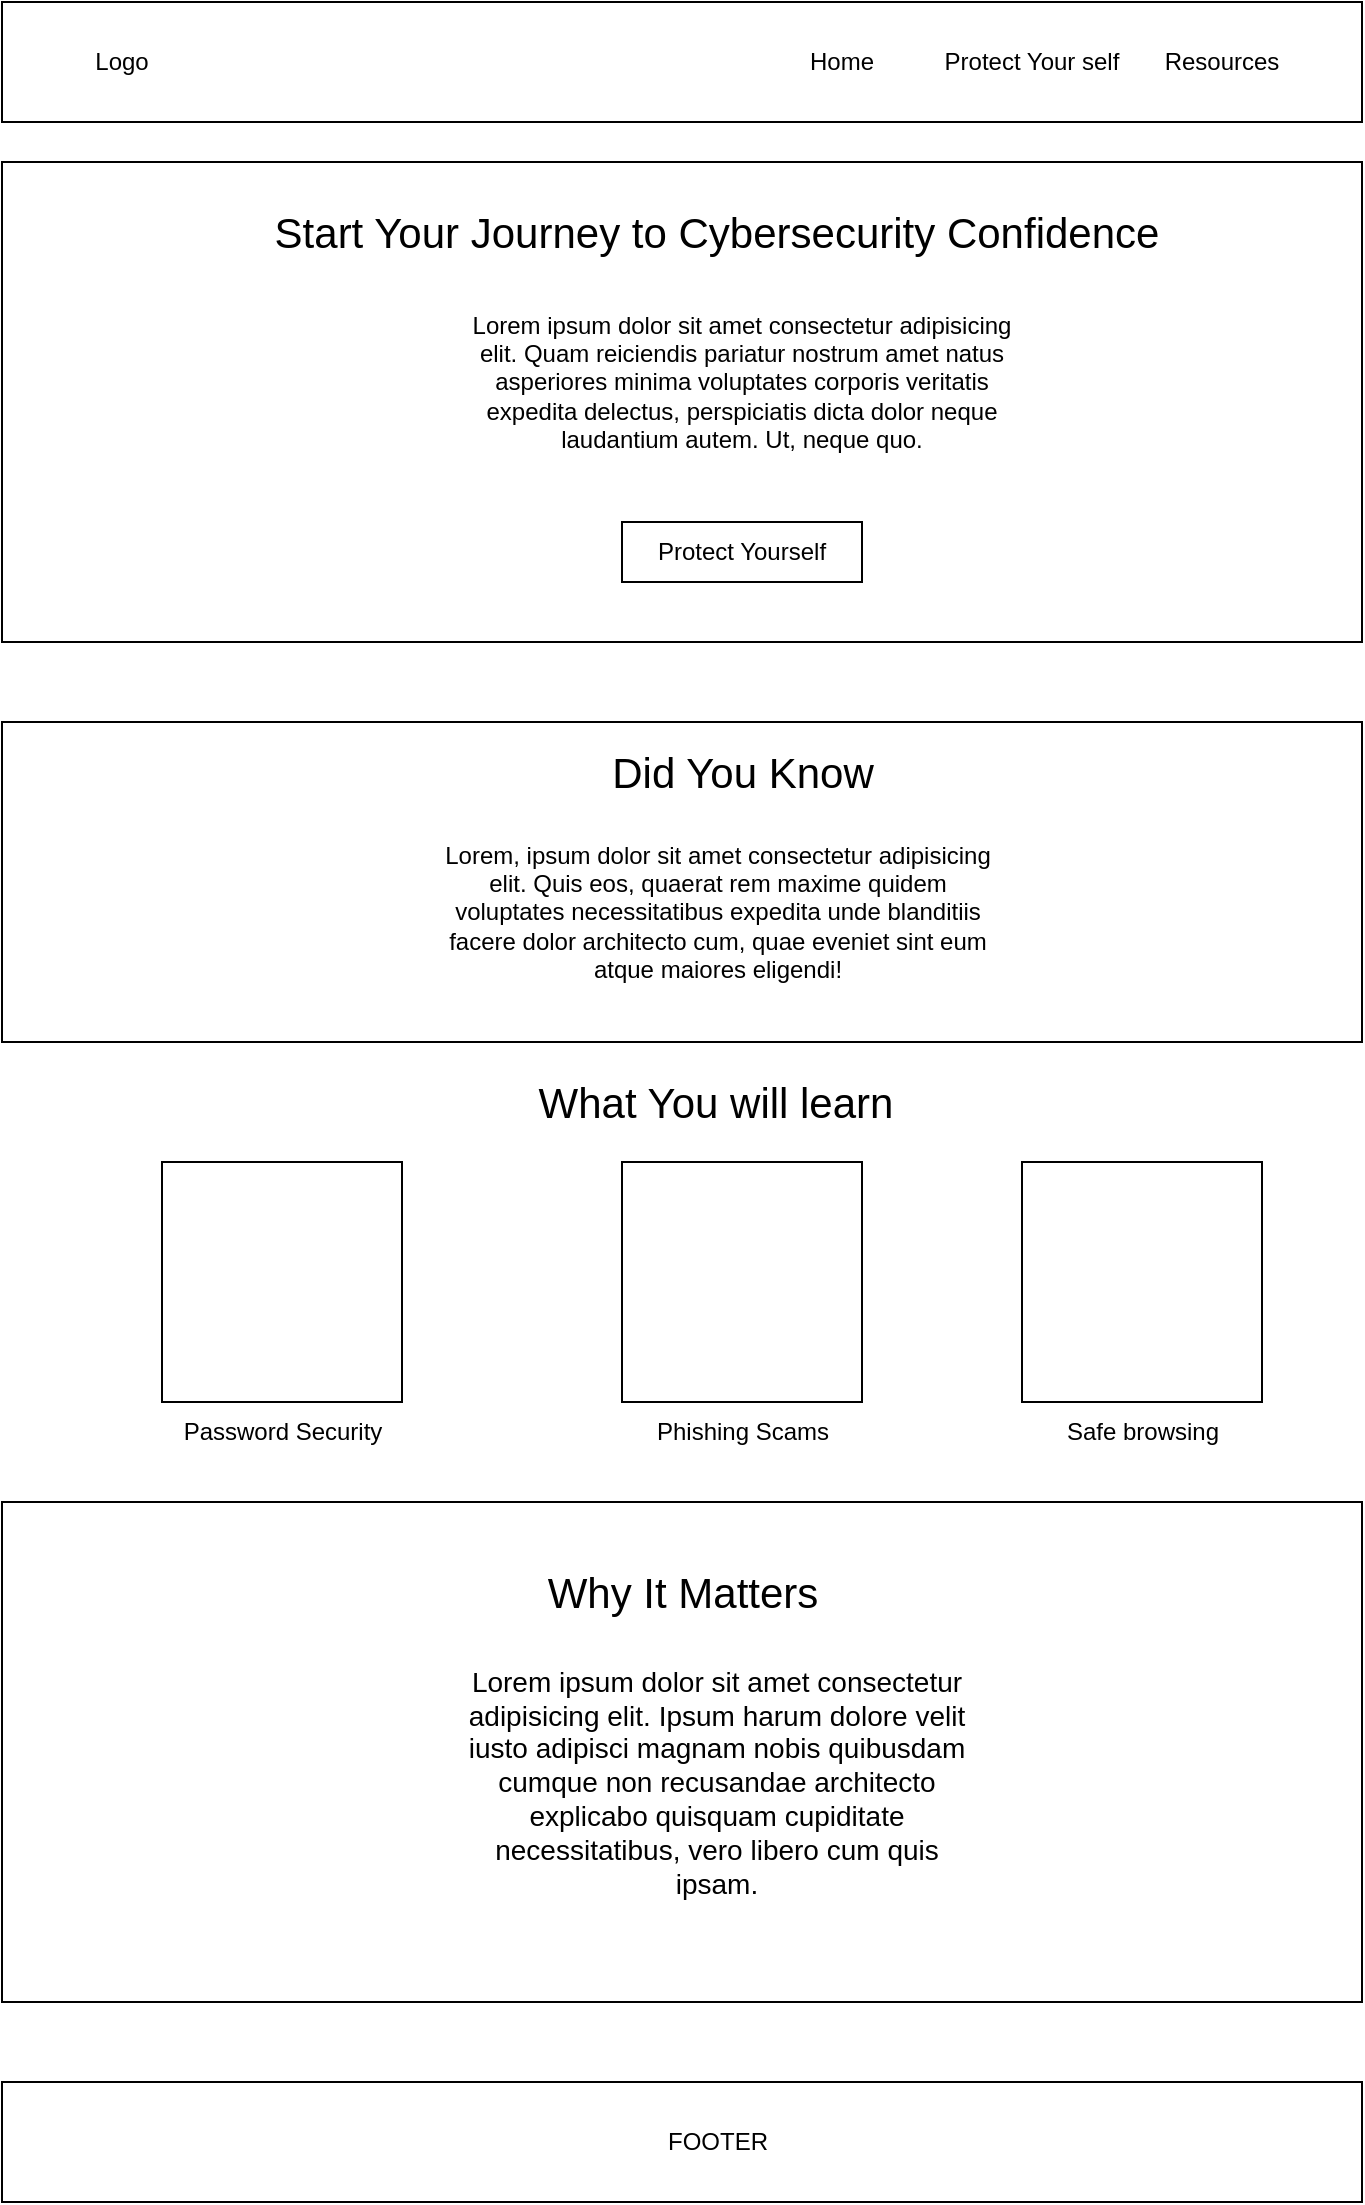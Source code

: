 <mxfile version="27.1.4">
  <diagram name="Page-1" id="_FvWvt4cjJNgiLIyqjLY">
    <mxGraphModel dx="1281" dy="596" grid="1" gridSize="10" guides="1" tooltips="1" connect="1" arrows="1" fold="1" page="1" pageScale="1" pageWidth="850" pageHeight="1100" math="0" shadow="0">
      <root>
        <mxCell id="0" />
        <mxCell id="1" parent="0" />
        <mxCell id="Mgy-9qOJch3EJGo6zbQB-1" value="" style="rounded=0;whiteSpace=wrap;html=1;" parent="1" vertex="1">
          <mxGeometry x="80" width="680" height="60" as="geometry" />
        </mxCell>
        <mxCell id="Mgy-9qOJch3EJGo6zbQB-2" value="" style="rounded=0;whiteSpace=wrap;html=1;" parent="1" vertex="1">
          <mxGeometry x="80" y="80" width="680" height="240" as="geometry" />
        </mxCell>
        <mxCell id="Mgy-9qOJch3EJGo6zbQB-3" value="" style="rounded=0;whiteSpace=wrap;html=1;" parent="1" vertex="1">
          <mxGeometry x="80" y="360" width="680" height="160" as="geometry" />
        </mxCell>
        <mxCell id="Mgy-9qOJch3EJGo6zbQB-4" value="" style="whiteSpace=wrap;html=1;aspect=fixed;" parent="1" vertex="1">
          <mxGeometry x="160" y="580" width="120" height="120" as="geometry" />
        </mxCell>
        <mxCell id="Mgy-9qOJch3EJGo6zbQB-5" value="" style="whiteSpace=wrap;html=1;aspect=fixed;" parent="1" vertex="1">
          <mxGeometry x="390" y="580" width="120" height="120" as="geometry" />
        </mxCell>
        <mxCell id="Mgy-9qOJch3EJGo6zbQB-6" value="" style="whiteSpace=wrap;html=1;aspect=fixed;" parent="1" vertex="1">
          <mxGeometry x="590" y="580" width="120" height="120" as="geometry" />
        </mxCell>
        <mxCell id="Mgy-9qOJch3EJGo6zbQB-8" value="" style="rounded=0;whiteSpace=wrap;html=1;" parent="1" vertex="1">
          <mxGeometry x="80" y="750" width="680" height="250" as="geometry" />
        </mxCell>
        <mxCell id="Mgy-9qOJch3EJGo6zbQB-9" value="" style="rounded=0;whiteSpace=wrap;html=1;" parent="1" vertex="1">
          <mxGeometry x="80" y="1040" width="680" height="60" as="geometry" />
        </mxCell>
        <mxCell id="Mgy-9qOJch3EJGo6zbQB-10" value="Logo" style="text;html=1;align=center;verticalAlign=middle;whiteSpace=wrap;rounded=0;" parent="1" vertex="1">
          <mxGeometry x="110" y="15" width="60" height="30" as="geometry" />
        </mxCell>
        <mxCell id="Mgy-9qOJch3EJGo6zbQB-11" value="Home" style="text;html=1;align=center;verticalAlign=middle;whiteSpace=wrap;rounded=0;" parent="1" vertex="1">
          <mxGeometry x="470" y="15" width="60" height="30" as="geometry" />
        </mxCell>
        <mxCell id="Mgy-9qOJch3EJGo6zbQB-12" value="Protect Your self" style="text;html=1;align=center;verticalAlign=middle;whiteSpace=wrap;rounded=0;" parent="1" vertex="1">
          <mxGeometry x="550" y="15" width="90" height="30" as="geometry" />
        </mxCell>
        <mxCell id="Mgy-9qOJch3EJGo6zbQB-13" value="Resources" style="text;html=1;align=center;verticalAlign=middle;whiteSpace=wrap;rounded=0;" parent="1" vertex="1">
          <mxGeometry x="660" y="15" width="60" height="30" as="geometry" />
        </mxCell>
        <mxCell id="Mgy-9qOJch3EJGo6zbQB-14" value="Start Your Journey to Cybersecurity Confidence" style="text;html=1;align=center;verticalAlign=middle;whiteSpace=wrap;rounded=0;fontSize=21;" parent="1" vertex="1">
          <mxGeometry x="205" y="90" width="465" height="50" as="geometry" />
        </mxCell>
        <mxCell id="Mgy-9qOJch3EJGo6zbQB-15" value="Lorem ipsum dolor sit amet consectetur adipisicing elit. Quam reiciendis pariatur nostrum amet natus asperiores minima voluptates corporis veritatis expedita delectus, perspiciatis dicta dolor neque laudantium autem. Ut, neque quo." style="text;html=1;align=center;verticalAlign=middle;whiteSpace=wrap;rounded=0;" parent="1" vertex="1">
          <mxGeometry x="310" y="150" width="280" height="80" as="geometry" />
        </mxCell>
        <mxCell id="Mgy-9qOJch3EJGo6zbQB-16" value="Protect Yourself" style="rounded=0;whiteSpace=wrap;html=1;" parent="1" vertex="1">
          <mxGeometry x="390" y="260" width="120" height="30" as="geometry" />
        </mxCell>
        <mxCell id="Mgy-9qOJch3EJGo6zbQB-17" value="Did You Know" style="text;html=1;align=center;verticalAlign=middle;whiteSpace=wrap;rounded=0;fontSize=21;" parent="1" vertex="1">
          <mxGeometry x="377.5" y="370" width="145" height="30" as="geometry" />
        </mxCell>
        <mxCell id="Mgy-9qOJch3EJGo6zbQB-18" value="Lorem, ipsum dolor sit amet consectetur adipisicing elit. Quis eos, quaerat rem maxime quidem voluptates necessitatibus expedita unde blanditiis facere dolor architecto cum, quae eveniet sint eum atque maiores eligendi!" style="text;html=1;align=center;verticalAlign=middle;whiteSpace=wrap;rounded=0;" parent="1" vertex="1">
          <mxGeometry x="297.5" y="400" width="280" height="110" as="geometry" />
        </mxCell>
        <mxCell id="Mgy-9qOJch3EJGo6zbQB-19" value="What You will learn" style="text;html=1;align=center;verticalAlign=middle;whiteSpace=wrap;rounded=0;fontSize=21;" parent="1" vertex="1">
          <mxGeometry x="347.49" y="535" width="180" height="30" as="geometry" />
        </mxCell>
        <mxCell id="Mgy-9qOJch3EJGo6zbQB-20" value="Why It Matters" style="text;html=1;align=center;verticalAlign=middle;whiteSpace=wrap;rounded=0;fontSize=21;" parent="1" vertex="1">
          <mxGeometry x="348.75" y="780" width="142.5" height="30" as="geometry" />
        </mxCell>
        <mxCell id="Mgy-9qOJch3EJGo6zbQB-21" value="Lorem ipsum dolor sit amet consectetur adipisicing elit. Ipsum harum dolore velit iusto adipisci magnam nobis quibusdam cumque non recusandae architecto explicabo quisquam cupiditate necessitatibus, vero libero cum quis ipsam." style="text;html=1;align=center;verticalAlign=middle;whiteSpace=wrap;rounded=0;fontSize=14;" parent="1" vertex="1">
          <mxGeometry x="306.87" y="820" width="261.25" height="140" as="geometry" />
        </mxCell>
        <mxCell id="Mgy-9qOJch3EJGo6zbQB-22" value="FOOTER" style="text;html=1;align=center;verticalAlign=middle;whiteSpace=wrap;rounded=0;" parent="1" vertex="1">
          <mxGeometry x="407.5" y="1055" width="60" height="30" as="geometry" />
        </mxCell>
        <mxCell id="Mgy-9qOJch3EJGo6zbQB-23" value="Password Security" style="text;html=1;align=center;verticalAlign=middle;whiteSpace=wrap;rounded=0;" parent="1" vertex="1">
          <mxGeometry x="167.5" y="700" width="105" height="30" as="geometry" />
        </mxCell>
        <mxCell id="Mgy-9qOJch3EJGo6zbQB-24" value="Phishing Scams" style="text;html=1;align=center;verticalAlign=middle;whiteSpace=wrap;rounded=0;" parent="1" vertex="1">
          <mxGeometry x="397.5" y="700" width="105" height="30" as="geometry" />
        </mxCell>
        <mxCell id="Mgy-9qOJch3EJGo6zbQB-25" value="Safe browsing" style="text;html=1;align=center;verticalAlign=middle;whiteSpace=wrap;rounded=0;" parent="1" vertex="1">
          <mxGeometry x="597.5" y="700" width="105" height="30" as="geometry" />
        </mxCell>
      </root>
    </mxGraphModel>
  </diagram>
</mxfile>
